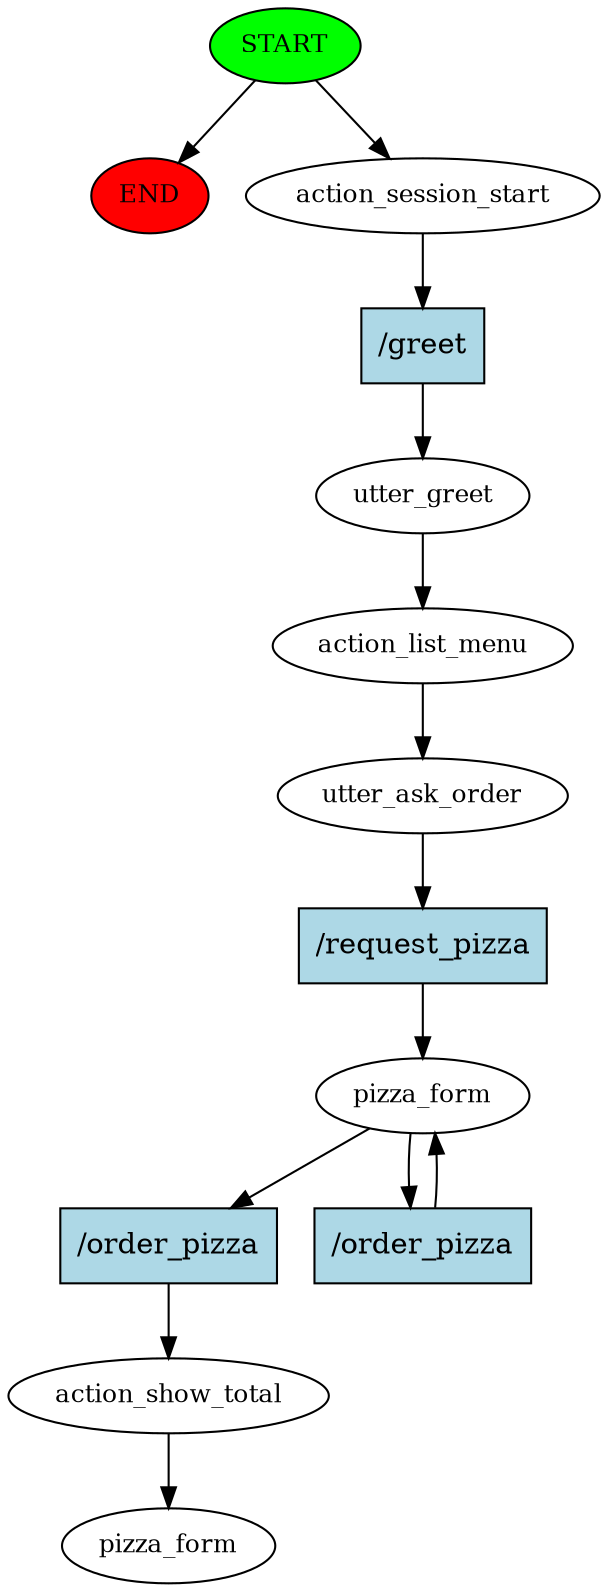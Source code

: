 digraph  {
0 [class="start active", fillcolor=green, fontsize=12, label=START, style=filled];
"-1" [class=end, fillcolor=red, fontsize=12, label=END, style=filled];
1 [class=active, fontsize=12, label=action_session_start];
2 [class=active, fontsize=12, label=utter_greet];
3 [class=active, fontsize=12, label=action_list_menu];
4 [class=active, fontsize=12, label=utter_ask_order];
5 [class=active, fontsize=12, label=pizza_form];
7 [class=active, fontsize=12, label=action_show_total];
8 [class="dashed active", fontsize=12, label=pizza_form];
9 [class="intent active", fillcolor=lightblue, label="/greet", shape=rect, style=filled];
10 [class="intent active", fillcolor=lightblue, label="/request_pizza", shape=rect, style=filled];
11 [class="intent active", fillcolor=lightblue, label="/order_pizza", shape=rect, style=filled];
12 [class="intent active", fillcolor=lightblue, label="/order_pizza", shape=rect, style=filled];
0 -> "-1"  [class="", key=NONE, label=""];
0 -> 1  [class=active, key=NONE, label=""];
1 -> 9  [class=active, key=0];
2 -> 3  [class=active, key=NONE, label=""];
3 -> 4  [class=active, key=NONE, label=""];
4 -> 10  [class=active, key=0];
5 -> 11  [class=active, key=0];
5 -> 12  [class=active, key=0];
7 -> 8  [class=active, key=NONE, label=""];
9 -> 2  [class=active, key=0];
10 -> 5  [class=active, key=0];
11 -> 7  [class=active, key=0];
12 -> 5  [class=active, key=0];
}
